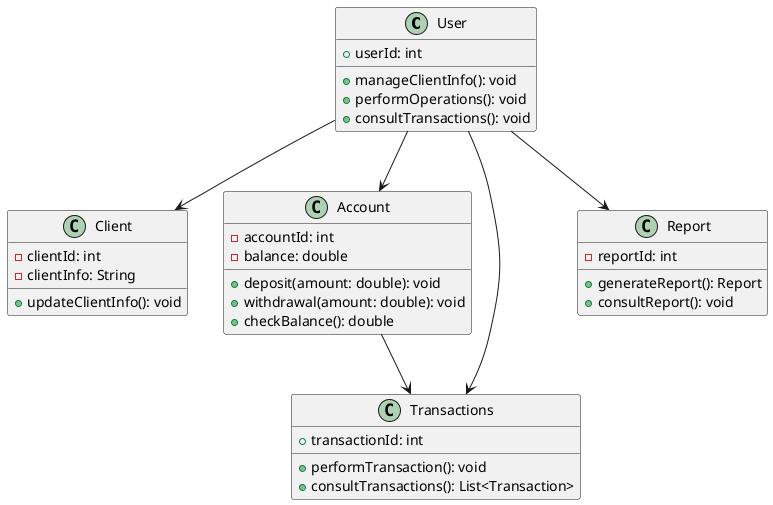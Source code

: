 @startuml
class User {
    + userId: int
    + manageClientInfo(): void
    + performOperations(): void
    + consultTransactions(): void
}

class Client {
    - clientId: int
    - clientInfo: String
    + updateClientInfo(): void
}

class Account {
    - accountId: int
    - balance: double
    + deposit(amount: double): void 
    + withdrawal(amount: double): void
    + checkBalance(): double
}

class Transactions {
    + transactionId: int
    + performTransaction(): void  
    + consultTransactions(): List<Transaction>
}

class Report {
    - reportId: int
    + generateReport(): Report
    + consultReport(): void  
}

User --> Client
User --> Account
User --> Transactions
User --> Report
Account --> Transactions
@enduml